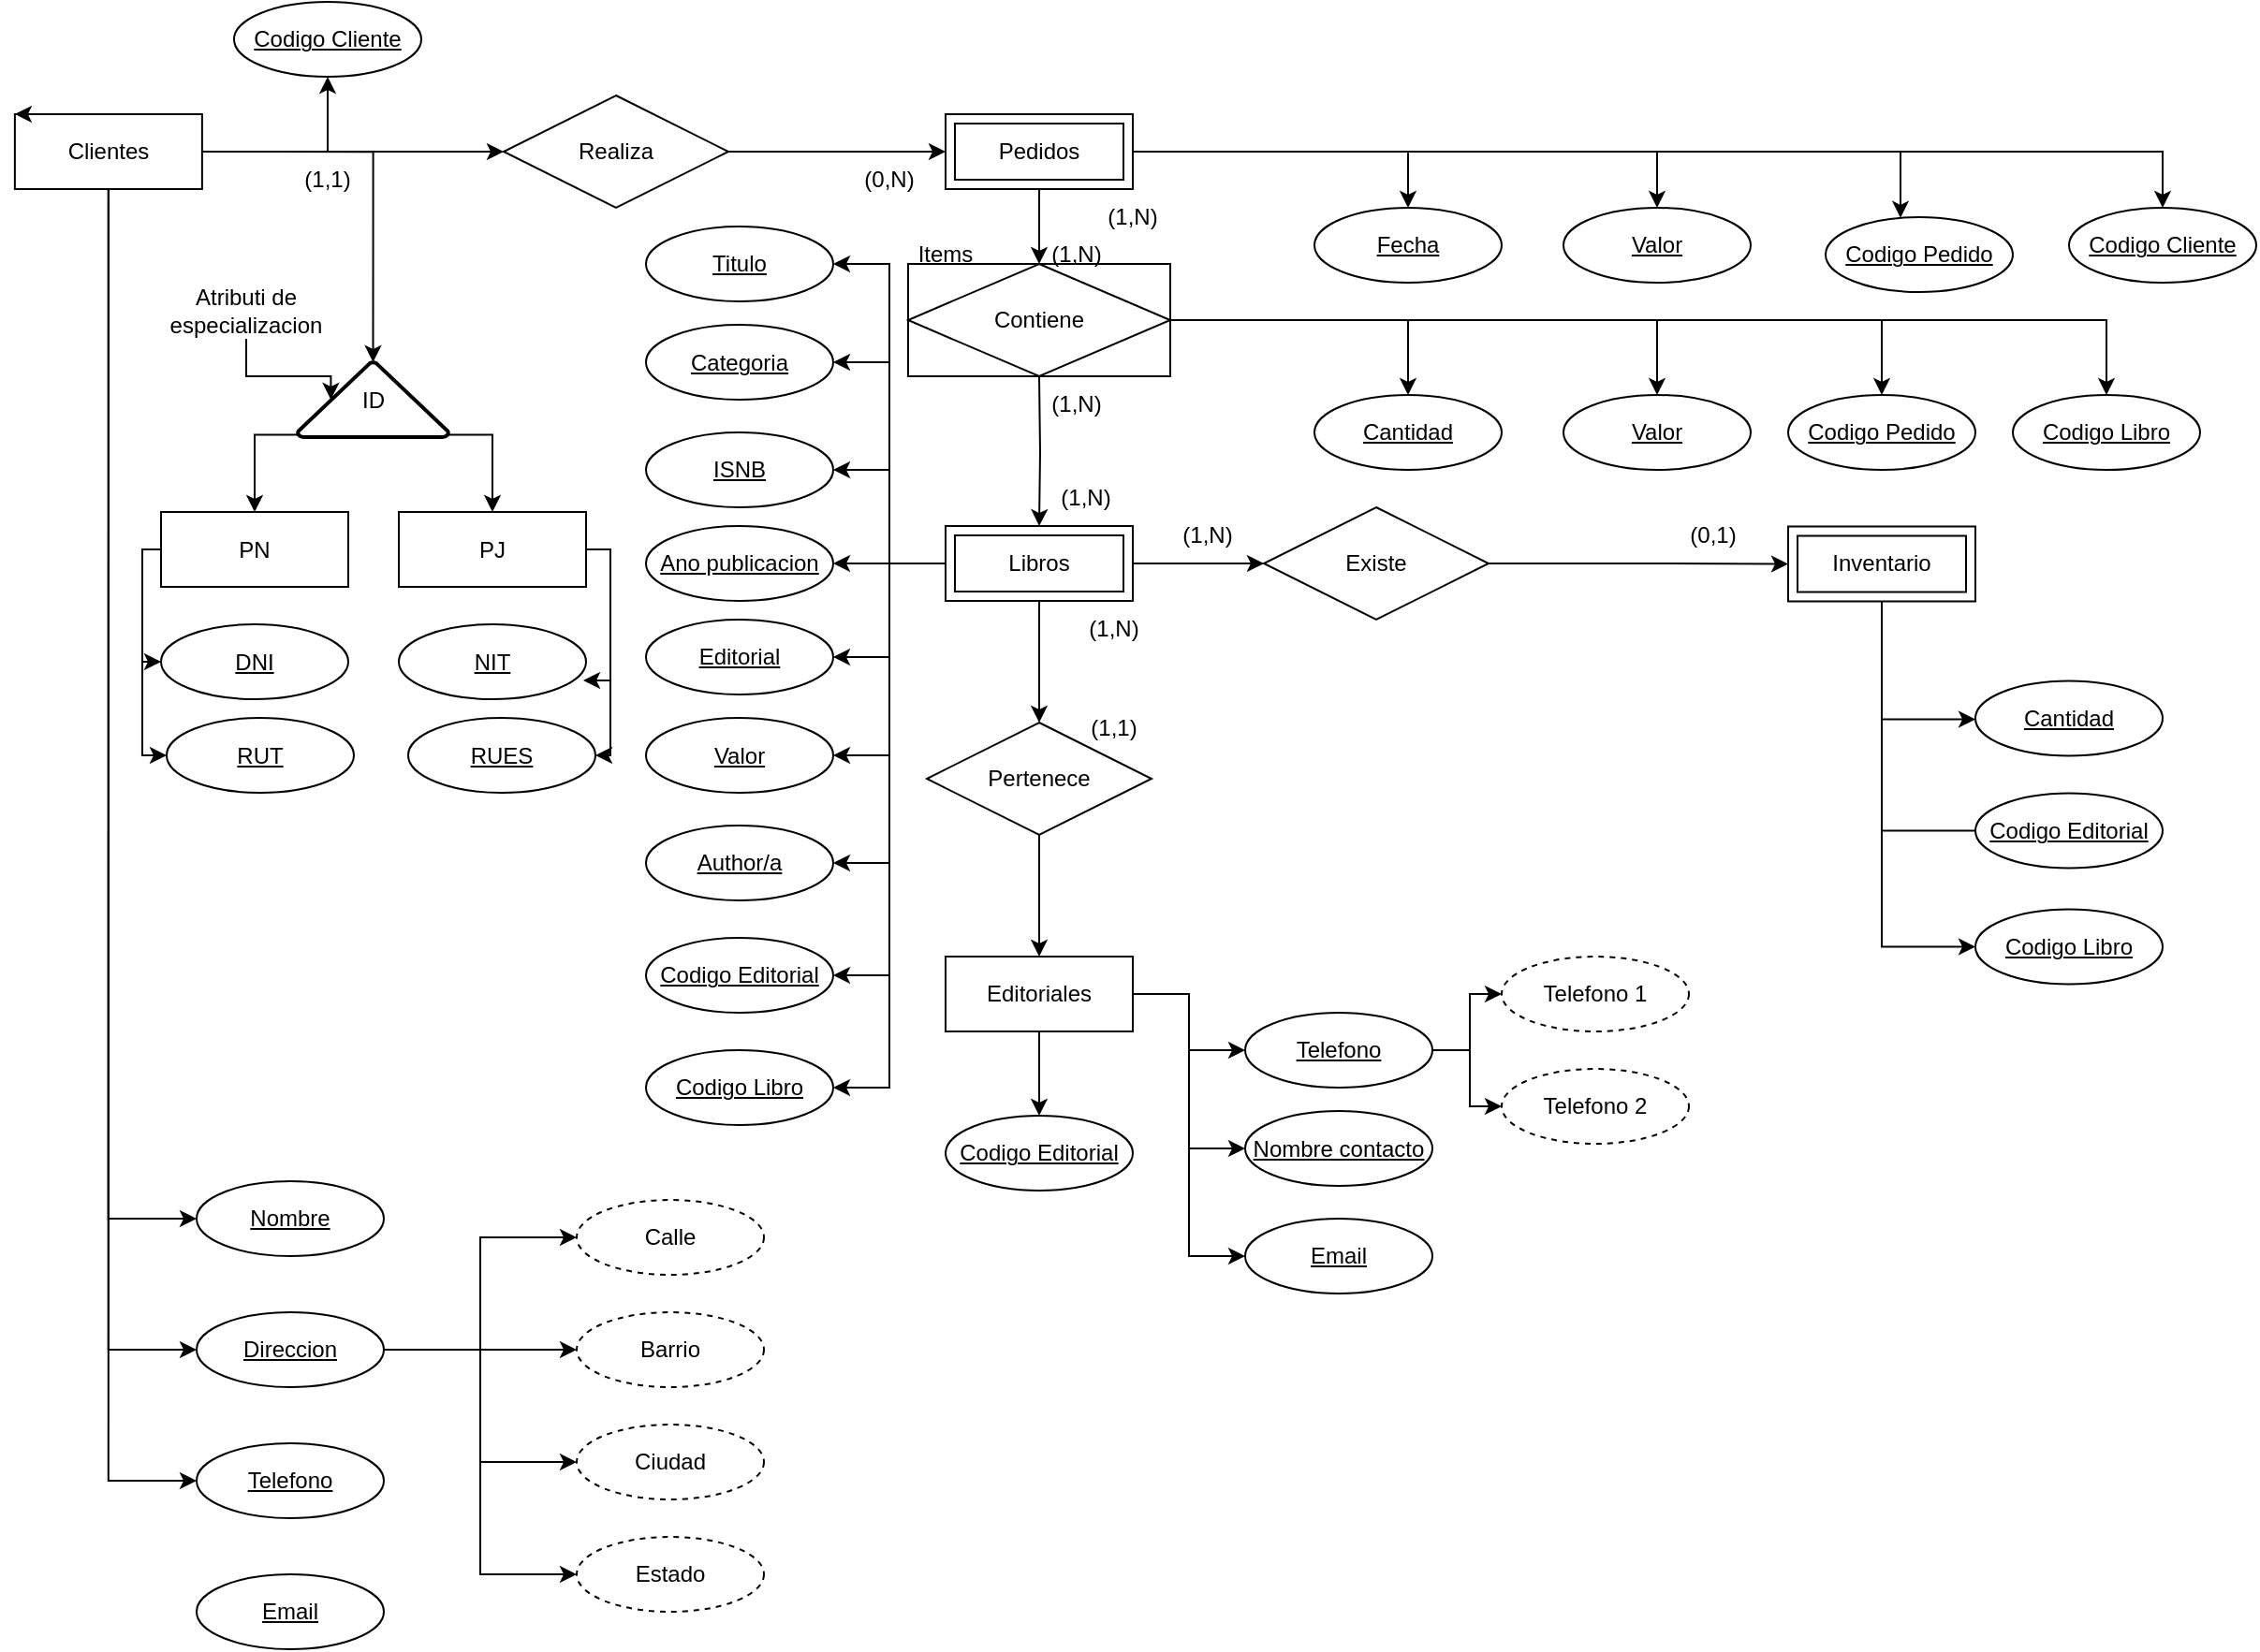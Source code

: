 <mxfile version="28.0.6">
  <diagram name="Página-1" id="lBG2dlzL81i276e26TDd">
    <mxGraphModel dx="1133" dy="616" grid="1" gridSize="10" guides="1" tooltips="1" connect="1" arrows="1" fold="1" page="1" pageScale="1" pageWidth="827" pageHeight="1169" math="0" shadow="0">
      <root>
        <mxCell id="0" />
        <mxCell id="1" parent="0" />
        <mxCell id="M0G1xanC44NiDwH8E57y-8" style="edgeStyle=orthogonalEdgeStyle;rounded=0;orthogonalLoop=1;jettySize=auto;html=1;exitX=1;exitY=0.5;exitDx=0;exitDy=0;entryX=0;entryY=0.5;entryDx=0;entryDy=0;" parent="1" source="M0G1xanC44NiDwH8E57y-1" target="M0G1xanC44NiDwH8E57y-7" edge="1">
          <mxGeometry relative="1" as="geometry" />
        </mxCell>
        <mxCell id="9tFHvyBg88bxmzfm6tZJ-45" style="edgeStyle=orthogonalEdgeStyle;rounded=0;orthogonalLoop=1;jettySize=auto;html=1;exitX=0.5;exitY=1;exitDx=0;exitDy=0;entryX=0;entryY=0.5;entryDx=0;entryDy=0;" edge="1" parent="1" source="M0G1xanC44NiDwH8E57y-1" target="9tFHvyBg88bxmzfm6tZJ-42">
          <mxGeometry relative="1" as="geometry" />
        </mxCell>
        <mxCell id="9tFHvyBg88bxmzfm6tZJ-46" style="edgeStyle=orthogonalEdgeStyle;rounded=0;orthogonalLoop=1;jettySize=auto;html=1;exitX=0.5;exitY=1;exitDx=0;exitDy=0;entryX=0;entryY=0.5;entryDx=0;entryDy=0;" edge="1" parent="1" source="M0G1xanC44NiDwH8E57y-1" target="9tFHvyBg88bxmzfm6tZJ-43">
          <mxGeometry relative="1" as="geometry">
            <mxPoint x="150" y="370.0" as="targetPoint" />
          </mxGeometry>
        </mxCell>
        <mxCell id="9tFHvyBg88bxmzfm6tZJ-155" style="edgeStyle=orthogonalEdgeStyle;rounded=0;orthogonalLoop=1;jettySize=auto;html=1;exitX=0.5;exitY=1;exitDx=0;exitDy=0;entryX=0;entryY=0.5;entryDx=0;entryDy=0;" edge="1" parent="1" source="M0G1xanC44NiDwH8E57y-1" target="9tFHvyBg88bxmzfm6tZJ-40">
          <mxGeometry relative="1" as="geometry" />
        </mxCell>
        <mxCell id="9tFHvyBg88bxmzfm6tZJ-178" style="edgeStyle=orthogonalEdgeStyle;rounded=0;orthogonalLoop=1;jettySize=auto;html=1;exitX=1;exitY=0.5;exitDx=0;exitDy=0;entryX=0.5;entryY=1;entryDx=0;entryDy=0;" edge="1" parent="1" source="M0G1xanC44NiDwH8E57y-1" target="9tFHvyBg88bxmzfm6tZJ-177">
          <mxGeometry relative="1" as="geometry" />
        </mxCell>
        <mxCell id="M0G1xanC44NiDwH8E57y-1" value="Clientes" style="whiteSpace=wrap;html=1;align=center;" parent="1" vertex="1">
          <mxGeometry x="32.94" y="120" width="100" height="40" as="geometry" />
        </mxCell>
        <mxCell id="9tFHvyBg88bxmzfm6tZJ-14" style="edgeStyle=orthogonalEdgeStyle;rounded=0;orthogonalLoop=1;jettySize=auto;html=1;exitX=0.5;exitY=1;exitDx=0;exitDy=0;" edge="1" parent="1" source="M0G1xanC44NiDwH8E57y-2">
          <mxGeometry relative="1" as="geometry">
            <mxPoint x="580" y="200" as="targetPoint" />
          </mxGeometry>
        </mxCell>
        <mxCell id="9tFHvyBg88bxmzfm6tZJ-76" style="edgeStyle=orthogonalEdgeStyle;rounded=0;orthogonalLoop=1;jettySize=auto;html=1;exitX=1;exitY=0.5;exitDx=0;exitDy=0;entryX=0.5;entryY=0;entryDx=0;entryDy=0;" edge="1" parent="1" source="M0G1xanC44NiDwH8E57y-2" target="9tFHvyBg88bxmzfm6tZJ-74">
          <mxGeometry relative="1" as="geometry" />
        </mxCell>
        <mxCell id="9tFHvyBg88bxmzfm6tZJ-77" style="edgeStyle=orthogonalEdgeStyle;rounded=0;orthogonalLoop=1;jettySize=auto;html=1;entryX=0.5;entryY=0;entryDx=0;entryDy=0;" edge="1" parent="1" source="M0G1xanC44NiDwH8E57y-2" target="9tFHvyBg88bxmzfm6tZJ-75">
          <mxGeometry relative="1" as="geometry" />
        </mxCell>
        <mxCell id="9tFHvyBg88bxmzfm6tZJ-182" style="edgeStyle=orthogonalEdgeStyle;rounded=0;orthogonalLoop=1;jettySize=auto;html=1;entryX=0.5;entryY=0;entryDx=0;entryDy=0;" edge="1" parent="1" source="M0G1xanC44NiDwH8E57y-2" target="9tFHvyBg88bxmzfm6tZJ-181">
          <mxGeometry relative="1" as="geometry">
            <Array as="points">
              <mxPoint x="1180" y="140" />
            </Array>
          </mxGeometry>
        </mxCell>
        <mxCell id="9tFHvyBg88bxmzfm6tZJ-191" style="edgeStyle=orthogonalEdgeStyle;rounded=0;orthogonalLoop=1;jettySize=auto;html=1;exitX=1;exitY=0.5;exitDx=0;exitDy=0;" edge="1" parent="1" source="M0G1xanC44NiDwH8E57y-2" target="9tFHvyBg88bxmzfm6tZJ-190">
          <mxGeometry relative="1" as="geometry">
            <Array as="points">
              <mxPoint x="1040" y="140" />
            </Array>
          </mxGeometry>
        </mxCell>
        <mxCell id="M0G1xanC44NiDwH8E57y-2" value="Pedidos" style="shape=ext;margin=3;double=1;whiteSpace=wrap;html=1;align=center;" parent="1" vertex="1">
          <mxGeometry x="530" y="120" width="100" height="40" as="geometry" />
        </mxCell>
        <mxCell id="9tFHvyBg88bxmzfm6tZJ-22" style="edgeStyle=orthogonalEdgeStyle;rounded=0;orthogonalLoop=1;jettySize=auto;html=1;exitX=0.5;exitY=1;exitDx=0;exitDy=0;entryX=0.5;entryY=0;entryDx=0;entryDy=0;" edge="1" parent="1" source="M0G1xanC44NiDwH8E57y-3" target="9tFHvyBg88bxmzfm6tZJ-21">
          <mxGeometry relative="1" as="geometry" />
        </mxCell>
        <mxCell id="9tFHvyBg88bxmzfm6tZJ-27" style="edgeStyle=orthogonalEdgeStyle;rounded=0;orthogonalLoop=1;jettySize=auto;html=1;entryX=0;entryY=0.5;entryDx=0;entryDy=0;" edge="1" parent="1" source="M0G1xanC44NiDwH8E57y-3" target="9tFHvyBg88bxmzfm6tZJ-26">
          <mxGeometry relative="1" as="geometry" />
        </mxCell>
        <mxCell id="9tFHvyBg88bxmzfm6tZJ-157" style="edgeStyle=orthogonalEdgeStyle;rounded=0;orthogonalLoop=1;jettySize=auto;html=1;exitX=0;exitY=0.5;exitDx=0;exitDy=0;entryX=1;entryY=0.5;entryDx=0;entryDy=0;" edge="1" parent="1" source="M0G1xanC44NiDwH8E57y-3" target="9tFHvyBg88bxmzfm6tZJ-81">
          <mxGeometry relative="1" as="geometry" />
        </mxCell>
        <mxCell id="9tFHvyBg88bxmzfm6tZJ-158" style="edgeStyle=orthogonalEdgeStyle;rounded=0;orthogonalLoop=1;jettySize=auto;html=1;exitX=0;exitY=0.5;exitDx=0;exitDy=0;entryX=1;entryY=0.5;entryDx=0;entryDy=0;" edge="1" parent="1" source="M0G1xanC44NiDwH8E57y-3" target="9tFHvyBg88bxmzfm6tZJ-82">
          <mxGeometry relative="1" as="geometry" />
        </mxCell>
        <mxCell id="9tFHvyBg88bxmzfm6tZJ-159" style="edgeStyle=orthogonalEdgeStyle;rounded=0;orthogonalLoop=1;jettySize=auto;html=1;exitX=0;exitY=0.5;exitDx=0;exitDy=0;entryX=1;entryY=0.5;entryDx=0;entryDy=0;" edge="1" parent="1" source="M0G1xanC44NiDwH8E57y-3" target="9tFHvyBg88bxmzfm6tZJ-151">
          <mxGeometry relative="1" as="geometry" />
        </mxCell>
        <mxCell id="9tFHvyBg88bxmzfm6tZJ-160" style="edgeStyle=orthogonalEdgeStyle;rounded=0;orthogonalLoop=1;jettySize=auto;html=1;exitX=0;exitY=0.5;exitDx=0;exitDy=0;entryX=1;entryY=0.5;entryDx=0;entryDy=0;" edge="1" parent="1" source="M0G1xanC44NiDwH8E57y-3" target="9tFHvyBg88bxmzfm6tZJ-153">
          <mxGeometry relative="1" as="geometry" />
        </mxCell>
        <mxCell id="9tFHvyBg88bxmzfm6tZJ-161" style="edgeStyle=orthogonalEdgeStyle;rounded=0;orthogonalLoop=1;jettySize=auto;html=1;exitX=0;exitY=0.5;exitDx=0;exitDy=0;entryX=1;entryY=0.5;entryDx=0;entryDy=0;" edge="1" parent="1" source="M0G1xanC44NiDwH8E57y-3" target="9tFHvyBg88bxmzfm6tZJ-156">
          <mxGeometry relative="1" as="geometry" />
        </mxCell>
        <mxCell id="9tFHvyBg88bxmzfm6tZJ-162" style="edgeStyle=orthogonalEdgeStyle;rounded=0;orthogonalLoop=1;jettySize=auto;html=1;exitX=0;exitY=0.5;exitDx=0;exitDy=0;entryX=1;entryY=0.5;entryDx=0;entryDy=0;" edge="1" parent="1" source="M0G1xanC44NiDwH8E57y-3" target="9tFHvyBg88bxmzfm6tZJ-152">
          <mxGeometry relative="1" as="geometry" />
        </mxCell>
        <mxCell id="9tFHvyBg88bxmzfm6tZJ-163" style="edgeStyle=orthogonalEdgeStyle;rounded=0;orthogonalLoop=1;jettySize=auto;html=1;exitX=0;exitY=0.5;exitDx=0;exitDy=0;entryX=1;entryY=0.5;entryDx=0;entryDy=0;" edge="1" parent="1" source="M0G1xanC44NiDwH8E57y-3" target="9tFHvyBg88bxmzfm6tZJ-154">
          <mxGeometry relative="1" as="geometry" />
        </mxCell>
        <mxCell id="9tFHvyBg88bxmzfm6tZJ-189" style="edgeStyle=orthogonalEdgeStyle;rounded=0;orthogonalLoop=1;jettySize=auto;html=1;entryX=1;entryY=0.5;entryDx=0;entryDy=0;" edge="1" parent="1" source="M0G1xanC44NiDwH8E57y-3" target="9tFHvyBg88bxmzfm6tZJ-183">
          <mxGeometry relative="1" as="geometry" />
        </mxCell>
        <mxCell id="9tFHvyBg88bxmzfm6tZJ-198" style="edgeStyle=orthogonalEdgeStyle;rounded=0;orthogonalLoop=1;jettySize=auto;html=1;exitX=0;exitY=0.5;exitDx=0;exitDy=0;entryX=1;entryY=0.5;entryDx=0;entryDy=0;" edge="1" parent="1" source="M0G1xanC44NiDwH8E57y-3" target="9tFHvyBg88bxmzfm6tZJ-197">
          <mxGeometry relative="1" as="geometry" />
        </mxCell>
        <mxCell id="M0G1xanC44NiDwH8E57y-3" value="Libros" style="shape=ext;margin=3;double=1;whiteSpace=wrap;html=1;align=center;" parent="1" vertex="1">
          <mxGeometry x="530" y="340" width="100" height="40" as="geometry" />
        </mxCell>
        <mxCell id="9tFHvyBg88bxmzfm6tZJ-79" style="edgeStyle=orthogonalEdgeStyle;rounded=0;orthogonalLoop=1;jettySize=auto;html=1;exitX=0.5;exitY=1;exitDx=0;exitDy=0;" edge="1" parent="1" source="M0G1xanC44NiDwH8E57y-4" target="9tFHvyBg88bxmzfm6tZJ-78">
          <mxGeometry relative="1" as="geometry">
            <Array as="points">
              <mxPoint x="1030" y="443.25" />
            </Array>
          </mxGeometry>
        </mxCell>
        <mxCell id="9tFHvyBg88bxmzfm6tZJ-185" style="edgeStyle=orthogonalEdgeStyle;rounded=0;orthogonalLoop=1;jettySize=auto;html=1;exitX=0.5;exitY=1;exitDx=0;exitDy=0;entryX=1;entryY=0.5;entryDx=0;entryDy=0;" edge="1" parent="1" source="M0G1xanC44NiDwH8E57y-4" target="9tFHvyBg88bxmzfm6tZJ-184">
          <mxGeometry relative="1" as="geometry">
            <mxPoint x="1060" y="550.25" as="targetPoint" />
            <Array as="points">
              <mxPoint x="1030" y="503.25" />
            </Array>
          </mxGeometry>
        </mxCell>
        <mxCell id="9tFHvyBg88bxmzfm6tZJ-206" style="edgeStyle=orthogonalEdgeStyle;rounded=0;orthogonalLoop=1;jettySize=auto;html=1;entryX=0;entryY=0.5;entryDx=0;entryDy=0;" edge="1" parent="1" source="M0G1xanC44NiDwH8E57y-4" target="9tFHvyBg88bxmzfm6tZJ-205">
          <mxGeometry relative="1" as="geometry" />
        </mxCell>
        <mxCell id="M0G1xanC44NiDwH8E57y-4" value="Inventario" style="shape=ext;margin=3;double=1;whiteSpace=wrap;html=1;align=center;" parent="1" vertex="1">
          <mxGeometry x="980" y="340.25" width="100" height="40" as="geometry" />
        </mxCell>
        <mxCell id="9tFHvyBg88bxmzfm6tZJ-169" style="edgeStyle=orthogonalEdgeStyle;rounded=0;orthogonalLoop=1;jettySize=auto;html=1;exitX=1;exitY=0.5;exitDx=0;exitDy=0;entryX=0;entryY=0.5;entryDx=0;entryDy=0;" edge="1" parent="1" source="M0G1xanC44NiDwH8E57y-5" target="9tFHvyBg88bxmzfm6tZJ-164">
          <mxGeometry relative="1" as="geometry" />
        </mxCell>
        <mxCell id="9tFHvyBg88bxmzfm6tZJ-170" style="edgeStyle=orthogonalEdgeStyle;rounded=0;orthogonalLoop=1;jettySize=auto;html=1;entryX=0;entryY=0.5;entryDx=0;entryDy=0;" edge="1" parent="1" source="M0G1xanC44NiDwH8E57y-5" target="9tFHvyBg88bxmzfm6tZJ-165">
          <mxGeometry relative="1" as="geometry" />
        </mxCell>
        <mxCell id="9tFHvyBg88bxmzfm6tZJ-171" style="edgeStyle=orthogonalEdgeStyle;rounded=0;orthogonalLoop=1;jettySize=auto;html=1;exitX=1;exitY=0.5;exitDx=0;exitDy=0;entryX=0;entryY=0.5;entryDx=0;entryDy=0;" edge="1" parent="1" source="M0G1xanC44NiDwH8E57y-5" target="9tFHvyBg88bxmzfm6tZJ-166">
          <mxGeometry relative="1" as="geometry" />
        </mxCell>
        <mxCell id="9tFHvyBg88bxmzfm6tZJ-180" style="edgeStyle=orthogonalEdgeStyle;rounded=0;orthogonalLoop=1;jettySize=auto;html=1;entryX=0.5;entryY=0;entryDx=0;entryDy=0;" edge="1" parent="1" source="M0G1xanC44NiDwH8E57y-5" target="9tFHvyBg88bxmzfm6tZJ-179">
          <mxGeometry relative="1" as="geometry" />
        </mxCell>
        <mxCell id="M0G1xanC44NiDwH8E57y-5" value="Editoriales" style="whiteSpace=wrap;html=1;align=center;" parent="1" vertex="1">
          <mxGeometry x="530" y="570" width="100" height="40" as="geometry" />
        </mxCell>
        <mxCell id="9tFHvyBg88bxmzfm6tZJ-10" style="edgeStyle=orthogonalEdgeStyle;rounded=0;orthogonalLoop=1;jettySize=auto;html=1;exitX=1;exitY=0.5;exitDx=0;exitDy=0;entryX=0;entryY=0.5;entryDx=0;entryDy=0;" edge="1" parent="1" source="M0G1xanC44NiDwH8E57y-7" target="M0G1xanC44NiDwH8E57y-2">
          <mxGeometry relative="1" as="geometry" />
        </mxCell>
        <mxCell id="M0G1xanC44NiDwH8E57y-7" value="Realiza" style="shape=rhombus;perimeter=rhombusPerimeter;whiteSpace=wrap;html=1;align=center;" parent="1" vertex="1">
          <mxGeometry x="294" y="110" width="120" height="60" as="geometry" />
        </mxCell>
        <mxCell id="9tFHvyBg88bxmzfm6tZJ-58" style="edgeStyle=orthogonalEdgeStyle;rounded=0;orthogonalLoop=1;jettySize=auto;html=1;exitX=0.25;exitY=0;exitDx=0;exitDy=0;entryX=0.5;entryY=0;entryDx=0;entryDy=0;entryPerimeter=0;" edge="1" parent="1" target="9tFHvyBg88bxmzfm6tZJ-57">
          <mxGeometry relative="1" as="geometry">
            <mxPoint x="195" y="200.06" as="targetPoint" />
            <mxPoint x="170" y="140.06" as="sourcePoint" />
            <Array as="points">
              <mxPoint x="224" y="140" />
            </Array>
          </mxGeometry>
        </mxCell>
        <mxCell id="9tFHvyBg88bxmzfm6tZJ-4" value="(1,1)" style="text;html=1;align=center;verticalAlign=middle;whiteSpace=wrap;rounded=0;" vertex="1" parent="1">
          <mxGeometry x="170" y="140" width="60" height="30" as="geometry" />
        </mxCell>
        <mxCell id="9tFHvyBg88bxmzfm6tZJ-5" value="(0,N)" style="text;html=1;align=center;verticalAlign=middle;whiteSpace=wrap;rounded=0;" vertex="1" parent="1">
          <mxGeometry x="470" y="140" width="60" height="30" as="geometry" />
        </mxCell>
        <mxCell id="9tFHvyBg88bxmzfm6tZJ-15" style="edgeStyle=orthogonalEdgeStyle;rounded=0;orthogonalLoop=1;jettySize=auto;html=1;exitX=0.5;exitY=1;exitDx=0;exitDy=0;" edge="1" parent="1" target="M0G1xanC44NiDwH8E57y-3">
          <mxGeometry relative="1" as="geometry">
            <mxPoint x="580" y="260" as="sourcePoint" />
          </mxGeometry>
        </mxCell>
        <mxCell id="9tFHvyBg88bxmzfm6tZJ-16" value="(1,N)" style="text;html=1;align=center;verticalAlign=middle;whiteSpace=wrap;rounded=0;" vertex="1" parent="1">
          <mxGeometry x="600" y="160" width="60" height="30" as="geometry" />
        </mxCell>
        <mxCell id="9tFHvyBg88bxmzfm6tZJ-17" value="(1,N)" style="text;html=1;align=center;verticalAlign=middle;whiteSpace=wrap;rounded=0;" vertex="1" parent="1">
          <mxGeometry x="570" y="260" width="60" height="30" as="geometry" />
        </mxCell>
        <mxCell id="9tFHvyBg88bxmzfm6tZJ-23" style="edgeStyle=orthogonalEdgeStyle;rounded=0;orthogonalLoop=1;jettySize=auto;html=1;exitX=0.5;exitY=1;exitDx=0;exitDy=0;entryX=0.5;entryY=0;entryDx=0;entryDy=0;" edge="1" parent="1" source="9tFHvyBg88bxmzfm6tZJ-21" target="M0G1xanC44NiDwH8E57y-5">
          <mxGeometry relative="1" as="geometry" />
        </mxCell>
        <mxCell id="9tFHvyBg88bxmzfm6tZJ-21" value="Pertenece" style="shape=rhombus;perimeter=rhombusPerimeter;whiteSpace=wrap;html=1;align=center;" vertex="1" parent="1">
          <mxGeometry x="520" y="445" width="120" height="60" as="geometry" />
        </mxCell>
        <mxCell id="9tFHvyBg88bxmzfm6tZJ-24" value="(1,1)" style="text;html=1;align=center;verticalAlign=middle;whiteSpace=wrap;rounded=0;" vertex="1" parent="1">
          <mxGeometry x="590" y="432.5" width="60" height="30" as="geometry" />
        </mxCell>
        <mxCell id="9tFHvyBg88bxmzfm6tZJ-25" value="(1,N)" style="text;html=1;align=center;verticalAlign=middle;whiteSpace=wrap;rounded=0;" vertex="1" parent="1">
          <mxGeometry x="590" y="380" width="60" height="30" as="geometry" />
        </mxCell>
        <mxCell id="9tFHvyBg88bxmzfm6tZJ-29" style="edgeStyle=orthogonalEdgeStyle;rounded=0;orthogonalLoop=1;jettySize=auto;html=1;exitX=1;exitY=0.5;exitDx=0;exitDy=0;entryX=0;entryY=0.5;entryDx=0;entryDy=0;" edge="1" parent="1" source="9tFHvyBg88bxmzfm6tZJ-26" target="M0G1xanC44NiDwH8E57y-4">
          <mxGeometry relative="1" as="geometry" />
        </mxCell>
        <mxCell id="9tFHvyBg88bxmzfm6tZJ-26" value="Existe" style="shape=rhombus;perimeter=rhombusPerimeter;whiteSpace=wrap;html=1;align=center;" vertex="1" parent="1">
          <mxGeometry x="700" y="330" width="120" height="60" as="geometry" />
        </mxCell>
        <mxCell id="9tFHvyBg88bxmzfm6tZJ-30" value="(1,N)" style="text;html=1;align=center;verticalAlign=middle;whiteSpace=wrap;rounded=0;" vertex="1" parent="1">
          <mxGeometry x="580" y="315" width="50" height="20" as="geometry" />
        </mxCell>
        <mxCell id="9tFHvyBg88bxmzfm6tZJ-31" value="(0,1)" style="text;html=1;align=center;verticalAlign=middle;whiteSpace=wrap;rounded=0;" vertex="1" parent="1">
          <mxGeometry x="910" y="330" width="60" height="30" as="geometry" />
        </mxCell>
        <mxCell id="9tFHvyBg88bxmzfm6tZJ-194" style="edgeStyle=orthogonalEdgeStyle;rounded=0;orthogonalLoop=1;jettySize=auto;html=1;" edge="1" parent="1" source="9tFHvyBg88bxmzfm6tZJ-32" target="9tFHvyBg88bxmzfm6tZJ-192">
          <mxGeometry relative="1" as="geometry" />
        </mxCell>
        <mxCell id="9tFHvyBg88bxmzfm6tZJ-195" style="edgeStyle=orthogonalEdgeStyle;rounded=0;orthogonalLoop=1;jettySize=auto;html=1;exitX=1;exitY=0.5;exitDx=0;exitDy=0;entryX=0.5;entryY=0;entryDx=0;entryDy=0;" edge="1" parent="1" source="9tFHvyBg88bxmzfm6tZJ-32" target="9tFHvyBg88bxmzfm6tZJ-193">
          <mxGeometry relative="1" as="geometry" />
        </mxCell>
        <mxCell id="9tFHvyBg88bxmzfm6tZJ-201" style="edgeStyle=orthogonalEdgeStyle;rounded=0;orthogonalLoop=1;jettySize=auto;html=1;exitX=1;exitY=0.5;exitDx=0;exitDy=0;entryX=0.5;entryY=0;entryDx=0;entryDy=0;" edge="1" parent="1" source="9tFHvyBg88bxmzfm6tZJ-32" target="9tFHvyBg88bxmzfm6tZJ-196">
          <mxGeometry relative="1" as="geometry" />
        </mxCell>
        <mxCell id="9tFHvyBg88bxmzfm6tZJ-202" style="edgeStyle=orthogonalEdgeStyle;rounded=0;orthogonalLoop=1;jettySize=auto;html=1;exitX=1;exitY=0.5;exitDx=0;exitDy=0;entryX=0.5;entryY=0;entryDx=0;entryDy=0;" edge="1" parent="1" source="9tFHvyBg88bxmzfm6tZJ-32" target="9tFHvyBg88bxmzfm6tZJ-200">
          <mxGeometry relative="1" as="geometry" />
        </mxCell>
        <mxCell id="9tFHvyBg88bxmzfm6tZJ-32" value="Contiene" style="shape=associativeEntity;whiteSpace=wrap;html=1;align=center;" vertex="1" parent="1">
          <mxGeometry x="510" y="200" width="140" height="60" as="geometry" />
        </mxCell>
        <mxCell id="9tFHvyBg88bxmzfm6tZJ-35" value="Items" style="text;html=1;align=center;verticalAlign=middle;whiteSpace=wrap;rounded=0;" vertex="1" parent="1">
          <mxGeometry x="510" y="180" width="40" height="30" as="geometry" />
        </mxCell>
        <mxCell id="9tFHvyBg88bxmzfm6tZJ-36" value="(1,N)" style="text;html=1;align=center;verticalAlign=middle;whiteSpace=wrap;rounded=0;" vertex="1" parent="1">
          <mxGeometry x="570" y="180" width="60" height="30" as="geometry" />
        </mxCell>
        <mxCell id="9tFHvyBg88bxmzfm6tZJ-37" value="(1,N)" style="text;html=1;align=center;verticalAlign=middle;whiteSpace=wrap;rounded=0;" vertex="1" parent="1">
          <mxGeometry x="640" y="330" width="60" height="30" as="geometry" />
        </mxCell>
        <mxCell id="9tFHvyBg88bxmzfm6tZJ-40" value="Nombre" style="ellipse;whiteSpace=wrap;html=1;align=center;fontStyle=4;" vertex="1" parent="1">
          <mxGeometry x="130" y="690" width="100" height="40" as="geometry" />
        </mxCell>
        <mxCell id="9tFHvyBg88bxmzfm6tZJ-53" style="edgeStyle=orthogonalEdgeStyle;rounded=0;orthogonalLoop=1;jettySize=auto;html=1;exitX=1;exitY=0.5;exitDx=0;exitDy=0;entryX=0;entryY=0.5;entryDx=0;entryDy=0;" edge="1" parent="1" source="9tFHvyBg88bxmzfm6tZJ-42" target="9tFHvyBg88bxmzfm6tZJ-49">
          <mxGeometry relative="1" as="geometry" />
        </mxCell>
        <mxCell id="9tFHvyBg88bxmzfm6tZJ-54" style="edgeStyle=orthogonalEdgeStyle;rounded=0;orthogonalLoop=1;jettySize=auto;html=1;entryX=0;entryY=0.5;entryDx=0;entryDy=0;" edge="1" parent="1" source="9tFHvyBg88bxmzfm6tZJ-42" target="9tFHvyBg88bxmzfm6tZJ-50">
          <mxGeometry relative="1" as="geometry" />
        </mxCell>
        <mxCell id="9tFHvyBg88bxmzfm6tZJ-56" style="edgeStyle=orthogonalEdgeStyle;rounded=0;orthogonalLoop=1;jettySize=auto;html=1;entryX=0;entryY=0.5;entryDx=0;entryDy=0;" edge="1" parent="1" source="9tFHvyBg88bxmzfm6tZJ-42" target="9tFHvyBg88bxmzfm6tZJ-52">
          <mxGeometry relative="1" as="geometry" />
        </mxCell>
        <mxCell id="9tFHvyBg88bxmzfm6tZJ-42" value="Direccion" style="ellipse;whiteSpace=wrap;html=1;align=center;fontStyle=4;" vertex="1" parent="1">
          <mxGeometry x="130" y="760" width="100" height="40" as="geometry" />
        </mxCell>
        <mxCell id="9tFHvyBg88bxmzfm6tZJ-43" value="Telefono" style="ellipse;whiteSpace=wrap;html=1;align=center;fontStyle=4;" vertex="1" parent="1">
          <mxGeometry x="130" y="830" width="100" height="40" as="geometry" />
        </mxCell>
        <mxCell id="9tFHvyBg88bxmzfm6tZJ-47" value="Email" style="ellipse;whiteSpace=wrap;html=1;align=center;fontStyle=4;" vertex="1" parent="1">
          <mxGeometry x="130" y="900" width="100" height="40" as="geometry" />
        </mxCell>
        <mxCell id="9tFHvyBg88bxmzfm6tZJ-49" value="Calle" style="ellipse;whiteSpace=wrap;html=1;align=center;dashed=1;" vertex="1" parent="1">
          <mxGeometry x="333" y="700" width="100" height="40" as="geometry" />
        </mxCell>
        <mxCell id="9tFHvyBg88bxmzfm6tZJ-50" value="Barrio" style="ellipse;whiteSpace=wrap;html=1;align=center;dashed=1;" vertex="1" parent="1">
          <mxGeometry x="333" y="760" width="100" height="40" as="geometry" />
        </mxCell>
        <mxCell id="9tFHvyBg88bxmzfm6tZJ-51" value="Ciudad" style="ellipse;whiteSpace=wrap;html=1;align=center;dashed=1;" vertex="1" parent="1">
          <mxGeometry x="333" y="820" width="100" height="40" as="geometry" />
        </mxCell>
        <mxCell id="9tFHvyBg88bxmzfm6tZJ-52" value="Estado" style="ellipse;whiteSpace=wrap;html=1;align=center;dashed=1;" vertex="1" parent="1">
          <mxGeometry x="333" y="880" width="100" height="40" as="geometry" />
        </mxCell>
        <mxCell id="9tFHvyBg88bxmzfm6tZJ-55" style="edgeStyle=orthogonalEdgeStyle;rounded=0;orthogonalLoop=1;jettySize=auto;html=1;entryX=0;entryY=0.5;entryDx=0;entryDy=0;" edge="1" parent="1" source="9tFHvyBg88bxmzfm6tZJ-42" target="9tFHvyBg88bxmzfm6tZJ-51">
          <mxGeometry relative="1" as="geometry" />
        </mxCell>
        <mxCell id="9tFHvyBg88bxmzfm6tZJ-61" style="edgeStyle=orthogonalEdgeStyle;rounded=0;orthogonalLoop=1;jettySize=auto;html=1;exitX=0.99;exitY=0.97;exitDx=0;exitDy=0;exitPerimeter=0;entryX=0.5;entryY=0;entryDx=0;entryDy=0;" edge="1" parent="1" source="9tFHvyBg88bxmzfm6tZJ-57" target="9tFHvyBg88bxmzfm6tZJ-60">
          <mxGeometry relative="1" as="geometry" />
        </mxCell>
        <mxCell id="9tFHvyBg88bxmzfm6tZJ-57" value="ID" style="strokeWidth=2;html=1;shape=mxgraph.flowchart.extract_or_measurement;whiteSpace=wrap;" vertex="1" parent="1">
          <mxGeometry x="184" y="252.5" width="80.5" height="40" as="geometry" />
        </mxCell>
        <mxCell id="9tFHvyBg88bxmzfm6tZJ-71" style="edgeStyle=orthogonalEdgeStyle;rounded=0;orthogonalLoop=1;jettySize=auto;html=1;exitX=0;exitY=0.5;exitDx=0;exitDy=0;entryX=0;entryY=0.5;entryDx=0;entryDy=0;" edge="1" parent="1" source="9tFHvyBg88bxmzfm6tZJ-59" target="9tFHvyBg88bxmzfm6tZJ-64">
          <mxGeometry relative="1" as="geometry">
            <Array as="points">
              <mxPoint x="101" y="352.5" />
              <mxPoint x="101" y="412.5" />
            </Array>
          </mxGeometry>
        </mxCell>
        <mxCell id="9tFHvyBg88bxmzfm6tZJ-72" style="edgeStyle=orthogonalEdgeStyle;rounded=0;orthogonalLoop=1;jettySize=auto;html=1;exitX=0;exitY=0.5;exitDx=0;exitDy=0;entryX=0;entryY=0.5;entryDx=0;entryDy=0;" edge="1" parent="1" source="9tFHvyBg88bxmzfm6tZJ-59" target="9tFHvyBg88bxmzfm6tZJ-67">
          <mxGeometry relative="1" as="geometry">
            <Array as="points">
              <mxPoint x="101" y="352.5" />
              <mxPoint x="101" y="462.5" />
            </Array>
          </mxGeometry>
        </mxCell>
        <mxCell id="9tFHvyBg88bxmzfm6tZJ-59" value="PN" style="whiteSpace=wrap;html=1;align=center;" vertex="1" parent="1">
          <mxGeometry x="111" y="332.5" width="100" height="40" as="geometry" />
        </mxCell>
        <mxCell id="9tFHvyBg88bxmzfm6tZJ-70" style="edgeStyle=orthogonalEdgeStyle;rounded=0;orthogonalLoop=1;jettySize=auto;html=1;entryX=1;entryY=0.5;entryDx=0;entryDy=0;" edge="1" parent="1" source="9tFHvyBg88bxmzfm6tZJ-60" target="9tFHvyBg88bxmzfm6tZJ-65">
          <mxGeometry relative="1" as="geometry">
            <Array as="points">
              <mxPoint x="351" y="352.5" />
              <mxPoint x="351" y="462.5" />
            </Array>
          </mxGeometry>
        </mxCell>
        <mxCell id="9tFHvyBg88bxmzfm6tZJ-60" value="PJ" style="whiteSpace=wrap;html=1;align=center;" vertex="1" parent="1">
          <mxGeometry x="238" y="332.5" width="100" height="40" as="geometry" />
        </mxCell>
        <mxCell id="9tFHvyBg88bxmzfm6tZJ-62" style="edgeStyle=orthogonalEdgeStyle;rounded=0;orthogonalLoop=1;jettySize=auto;html=1;exitX=0.01;exitY=0.97;exitDx=0;exitDy=0;exitPerimeter=0;entryX=0.5;entryY=0;entryDx=0;entryDy=0;" edge="1" parent="1" source="9tFHvyBg88bxmzfm6tZJ-57" target="9tFHvyBg88bxmzfm6tZJ-59">
          <mxGeometry relative="1" as="geometry" />
        </mxCell>
        <mxCell id="9tFHvyBg88bxmzfm6tZJ-63" value="Atributi de especializacion" style="text;html=1;align=center;verticalAlign=middle;whiteSpace=wrap;rounded=0;" vertex="1" parent="1">
          <mxGeometry x="111" y="210" width="91" height="30" as="geometry" />
        </mxCell>
        <mxCell id="9tFHvyBg88bxmzfm6tZJ-64" value="DNI" style="ellipse;whiteSpace=wrap;html=1;align=center;fontStyle=4;" vertex="1" parent="1">
          <mxGeometry x="111" y="392.5" width="100" height="40" as="geometry" />
        </mxCell>
        <mxCell id="9tFHvyBg88bxmzfm6tZJ-65" value="RUES" style="ellipse;whiteSpace=wrap;html=1;align=center;fontStyle=4;" vertex="1" parent="1">
          <mxGeometry x="243" y="442.5" width="100" height="40" as="geometry" />
        </mxCell>
        <mxCell id="9tFHvyBg88bxmzfm6tZJ-66" value="NIT" style="ellipse;whiteSpace=wrap;html=1;align=center;fontStyle=4;" vertex="1" parent="1">
          <mxGeometry x="238" y="392.5" width="100" height="40" as="geometry" />
        </mxCell>
        <mxCell id="9tFHvyBg88bxmzfm6tZJ-67" value="RUT" style="ellipse;whiteSpace=wrap;html=1;align=center;fontStyle=4;" vertex="1" parent="1">
          <mxGeometry x="114" y="442.5" width="100" height="40" as="geometry" />
        </mxCell>
        <mxCell id="9tFHvyBg88bxmzfm6tZJ-69" style="edgeStyle=orthogonalEdgeStyle;rounded=0;orthogonalLoop=1;jettySize=auto;html=1;entryX=0.985;entryY=0.767;entryDx=0;entryDy=0;entryPerimeter=0;" edge="1" parent="1" source="9tFHvyBg88bxmzfm6tZJ-60" target="9tFHvyBg88bxmzfm6tZJ-66">
          <mxGeometry relative="1" as="geometry">
            <Array as="points">
              <mxPoint x="351" y="352.5" />
              <mxPoint x="351" y="422.5" />
              <mxPoint x="336" y="422.5" />
            </Array>
          </mxGeometry>
        </mxCell>
        <mxCell id="9tFHvyBg88bxmzfm6tZJ-73" style="edgeStyle=orthogonalEdgeStyle;rounded=0;orthogonalLoop=1;jettySize=auto;html=1;exitX=0.25;exitY=0;exitDx=0;exitDy=0;entryX=0;entryY=0;entryDx=0;entryDy=0;" edge="1" parent="1" source="M0G1xanC44NiDwH8E57y-1" target="M0G1xanC44NiDwH8E57y-1">
          <mxGeometry relative="1" as="geometry" />
        </mxCell>
        <mxCell id="9tFHvyBg88bxmzfm6tZJ-74" value="Fecha" style="ellipse;whiteSpace=wrap;html=1;align=center;fontStyle=4;" vertex="1" parent="1">
          <mxGeometry x="727" y="170" width="100" height="40" as="geometry" />
        </mxCell>
        <mxCell id="9tFHvyBg88bxmzfm6tZJ-75" value="Valor" style="ellipse;whiteSpace=wrap;html=1;align=center;fontStyle=4;" vertex="1" parent="1">
          <mxGeometry x="860" y="170" width="100" height="40" as="geometry" />
        </mxCell>
        <mxCell id="9tFHvyBg88bxmzfm6tZJ-78" value="Cantidad" style="ellipse;whiteSpace=wrap;html=1;align=center;fontStyle=4;" vertex="1" parent="1">
          <mxGeometry x="1080" y="422.75" width="100" height="40" as="geometry" />
        </mxCell>
        <mxCell id="9tFHvyBg88bxmzfm6tZJ-81" value="Titulo" style="ellipse;whiteSpace=wrap;html=1;align=center;fontStyle=4;" vertex="1" parent="1">
          <mxGeometry x="370" y="180" width="100" height="40" as="geometry" />
        </mxCell>
        <mxCell id="9tFHvyBg88bxmzfm6tZJ-82" value="Categoria" style="ellipse;whiteSpace=wrap;html=1;align=center;fontStyle=4;" vertex="1" parent="1">
          <mxGeometry x="370" y="232.5" width="100" height="40" as="geometry" />
        </mxCell>
        <mxCell id="9tFHvyBg88bxmzfm6tZJ-151" value="ISNB" style="ellipse;whiteSpace=wrap;html=1;align=center;fontStyle=4;" vertex="1" parent="1">
          <mxGeometry x="370" y="290" width="100" height="40" as="geometry" />
        </mxCell>
        <mxCell id="9tFHvyBg88bxmzfm6tZJ-152" value="Editorial" style="ellipse;whiteSpace=wrap;html=1;align=center;fontStyle=4;" vertex="1" parent="1">
          <mxGeometry x="370" y="390" width="100" height="40" as="geometry" />
        </mxCell>
        <mxCell id="9tFHvyBg88bxmzfm6tZJ-153" value="Ano publicacion" style="ellipse;whiteSpace=wrap;html=1;align=center;fontStyle=4;" vertex="1" parent="1">
          <mxGeometry x="370" y="340" width="100" height="40" as="geometry" />
        </mxCell>
        <mxCell id="9tFHvyBg88bxmzfm6tZJ-154" value="Valor" style="ellipse;whiteSpace=wrap;html=1;align=center;fontStyle=4;" vertex="1" parent="1">
          <mxGeometry x="370" y="442.5" width="100" height="40" as="geometry" />
        </mxCell>
        <mxCell id="9tFHvyBg88bxmzfm6tZJ-156" value="Author/a" style="ellipse;whiteSpace=wrap;html=1;align=center;fontStyle=4;" vertex="1" parent="1">
          <mxGeometry x="370" y="500" width="100" height="40" as="geometry" />
        </mxCell>
        <mxCell id="9tFHvyBg88bxmzfm6tZJ-172" style="edgeStyle=orthogonalEdgeStyle;rounded=0;orthogonalLoop=1;jettySize=auto;html=1;" edge="1" parent="1" source="9tFHvyBg88bxmzfm6tZJ-164" target="9tFHvyBg88bxmzfm6tZJ-167">
          <mxGeometry relative="1" as="geometry" />
        </mxCell>
        <mxCell id="9tFHvyBg88bxmzfm6tZJ-173" style="edgeStyle=orthogonalEdgeStyle;rounded=0;orthogonalLoop=1;jettySize=auto;html=1;exitX=1;exitY=0.5;exitDx=0;exitDy=0;entryX=0;entryY=0.5;entryDx=0;entryDy=0;" edge="1" parent="1" source="9tFHvyBg88bxmzfm6tZJ-164" target="9tFHvyBg88bxmzfm6tZJ-168">
          <mxGeometry relative="1" as="geometry" />
        </mxCell>
        <mxCell id="9tFHvyBg88bxmzfm6tZJ-164" value="Telefono" style="ellipse;whiteSpace=wrap;html=1;align=center;fontStyle=4;" vertex="1" parent="1">
          <mxGeometry x="690" y="600" width="100" height="40" as="geometry" />
        </mxCell>
        <mxCell id="9tFHvyBg88bxmzfm6tZJ-165" value="Nombre contacto" style="ellipse;whiteSpace=wrap;html=1;align=center;fontStyle=4;" vertex="1" parent="1">
          <mxGeometry x="690" y="652.5" width="100" height="40" as="geometry" />
        </mxCell>
        <mxCell id="9tFHvyBg88bxmzfm6tZJ-166" value="Email" style="ellipse;whiteSpace=wrap;html=1;align=center;fontStyle=4;" vertex="1" parent="1">
          <mxGeometry x="690" y="710" width="100" height="40" as="geometry" />
        </mxCell>
        <mxCell id="9tFHvyBg88bxmzfm6tZJ-167" value="Telefono 1" style="ellipse;whiteSpace=wrap;html=1;align=center;dashed=1;" vertex="1" parent="1">
          <mxGeometry x="827" y="570" width="100" height="40" as="geometry" />
        </mxCell>
        <mxCell id="9tFHvyBg88bxmzfm6tZJ-168" value="Telefono 2" style="ellipse;whiteSpace=wrap;html=1;align=center;dashed=1;" vertex="1" parent="1">
          <mxGeometry x="827" y="630" width="100" height="40" as="geometry" />
        </mxCell>
        <mxCell id="9tFHvyBg88bxmzfm6tZJ-174" style="edgeStyle=orthogonalEdgeStyle;rounded=0;orthogonalLoop=1;jettySize=auto;html=1;entryX=0.22;entryY=0.5;entryDx=0;entryDy=0;entryPerimeter=0;" edge="1" parent="1" source="9tFHvyBg88bxmzfm6tZJ-63" target="9tFHvyBg88bxmzfm6tZJ-57">
          <mxGeometry relative="1" as="geometry" />
        </mxCell>
        <mxCell id="9tFHvyBg88bxmzfm6tZJ-177" value="Codigo Cliente" style="ellipse;whiteSpace=wrap;html=1;align=center;fontStyle=4;" vertex="1" parent="1">
          <mxGeometry x="150" y="60" width="100" height="40" as="geometry" />
        </mxCell>
        <mxCell id="9tFHvyBg88bxmzfm6tZJ-179" value="Codigo Editorial" style="ellipse;whiteSpace=wrap;html=1;align=center;fontStyle=4;" vertex="1" parent="1">
          <mxGeometry x="530" y="655" width="100" height="40" as="geometry" />
        </mxCell>
        <mxCell id="9tFHvyBg88bxmzfm6tZJ-181" value="Codigo Cliente" style="ellipse;whiteSpace=wrap;html=1;align=center;fontStyle=4;" vertex="1" parent="1">
          <mxGeometry x="1130" y="170" width="100" height="40" as="geometry" />
        </mxCell>
        <mxCell id="9tFHvyBg88bxmzfm6tZJ-183" value="Codigo Editorial" style="ellipse;whiteSpace=wrap;html=1;align=center;fontStyle=4;" vertex="1" parent="1">
          <mxGeometry x="370" y="560" width="100" height="40" as="geometry" />
        </mxCell>
        <mxCell id="9tFHvyBg88bxmzfm6tZJ-184" value="Codigo Editorial" style="ellipse;whiteSpace=wrap;html=1;align=center;fontStyle=4;" vertex="1" parent="1">
          <mxGeometry x="1080" y="482.75" width="100" height="40" as="geometry" />
        </mxCell>
        <mxCell id="9tFHvyBg88bxmzfm6tZJ-190" value="Codigo Pedido" style="ellipse;whiteSpace=wrap;html=1;align=center;fontStyle=4;" vertex="1" parent="1">
          <mxGeometry x="1000" y="175" width="100" height="40" as="geometry" />
        </mxCell>
        <mxCell id="9tFHvyBg88bxmzfm6tZJ-192" value="Cantidad" style="ellipse;whiteSpace=wrap;html=1;align=center;fontStyle=4;" vertex="1" parent="1">
          <mxGeometry x="727" y="270" width="100" height="40" as="geometry" />
        </mxCell>
        <mxCell id="9tFHvyBg88bxmzfm6tZJ-193" value="Valor" style="ellipse;whiteSpace=wrap;html=1;align=center;fontStyle=4;" vertex="1" parent="1">
          <mxGeometry x="860" y="270" width="100" height="40" as="geometry" />
        </mxCell>
        <mxCell id="9tFHvyBg88bxmzfm6tZJ-196" value="Codigo Pedido" style="ellipse;whiteSpace=wrap;html=1;align=center;fontStyle=4;" vertex="1" parent="1">
          <mxGeometry x="980" y="270" width="100" height="40" as="geometry" />
        </mxCell>
        <mxCell id="9tFHvyBg88bxmzfm6tZJ-197" value="Codigo Libro" style="ellipse;whiteSpace=wrap;html=1;align=center;fontStyle=4;" vertex="1" parent="1">
          <mxGeometry x="370" y="620" width="100" height="40" as="geometry" />
        </mxCell>
        <mxCell id="9tFHvyBg88bxmzfm6tZJ-200" value="Codigo Libro" style="ellipse;whiteSpace=wrap;html=1;align=center;fontStyle=4;" vertex="1" parent="1">
          <mxGeometry x="1100" y="270" width="100" height="40" as="geometry" />
        </mxCell>
        <mxCell id="9tFHvyBg88bxmzfm6tZJ-205" value="Codigo Libro" style="ellipse;whiteSpace=wrap;html=1;align=center;fontStyle=4;" vertex="1" parent="1">
          <mxGeometry x="1080" y="544.75" width="100" height="40" as="geometry" />
        </mxCell>
      </root>
    </mxGraphModel>
  </diagram>
</mxfile>
